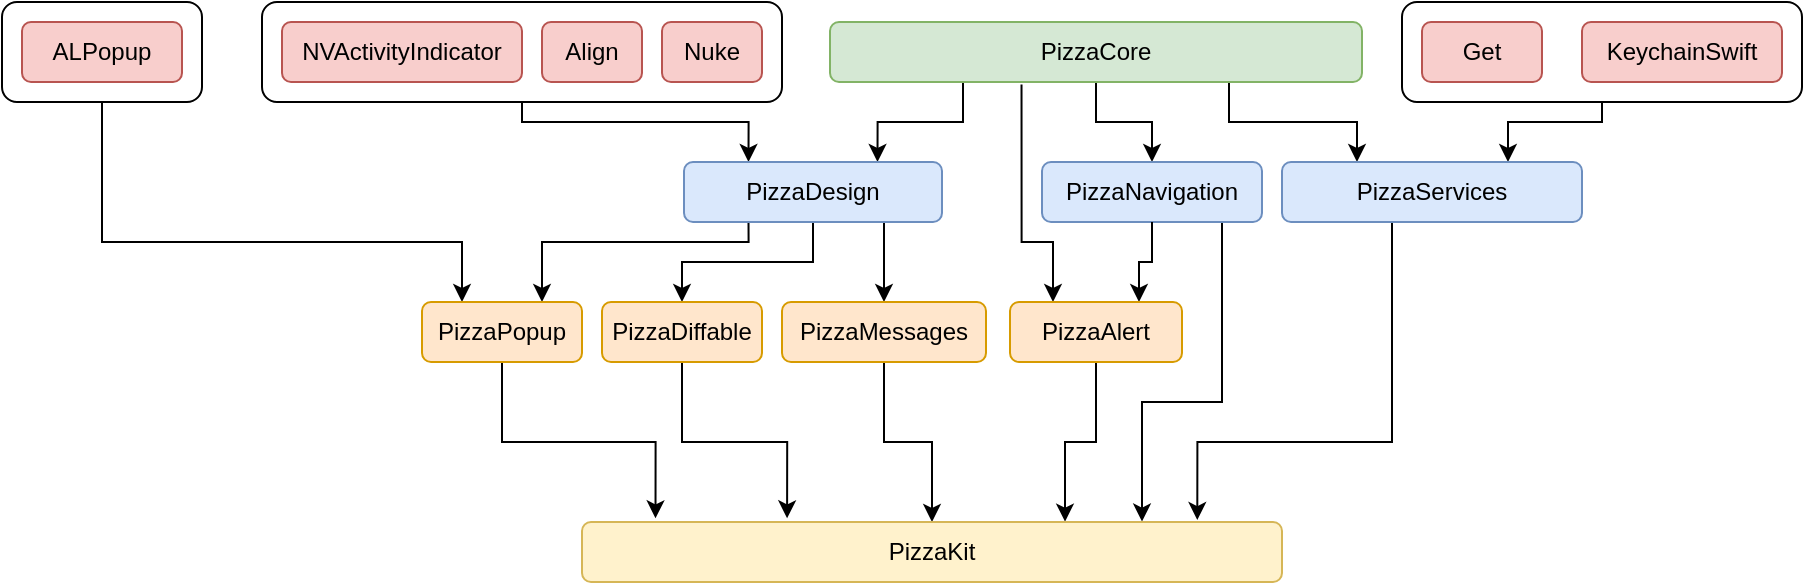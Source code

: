<mxfile version="20.8.5" type="device"><diagram id="Z2M4KqjBDWy2rEkrfT4u" name="Страница 1"><mxGraphModel dx="1682" dy="508" grid="1" gridSize="10" guides="1" tooltips="1" connect="1" arrows="1" fold="1" page="1" pageScale="1" pageWidth="827" pageHeight="1169" math="0" shadow="0"><root><mxCell id="0"/><mxCell id="1" parent="0"/><mxCell id="eZfpJ5O-ILhCXWeTk2KZ-28" style="edgeStyle=orthogonalEdgeStyle;rounded=0;orthogonalLoop=1;jettySize=auto;html=1;entryX=0.25;entryY=0;entryDx=0;entryDy=0;" parent="1" source="eZfpJ5O-ILhCXWeTk2KZ-27" target="eZfpJ5O-ILhCXWeTk2KZ-20" edge="1"><mxGeometry relative="1" as="geometry"><Array as="points"><mxPoint x="-10" y="210"/><mxPoint x="170" y="210"/></Array></mxGeometry></mxCell><mxCell id="eZfpJ5O-ILhCXWeTk2KZ-27" value="" style="rounded=1;whiteSpace=wrap;html=1;" parent="1" vertex="1"><mxGeometry x="-60" y="90" width="100" height="50" as="geometry"/></mxCell><mxCell id="eZfpJ5O-ILhCXWeTk2KZ-16" style="edgeStyle=orthogonalEdgeStyle;rounded=0;orthogonalLoop=1;jettySize=auto;html=1;exitX=0.5;exitY=1;exitDx=0;exitDy=0;entryX=0.75;entryY=0;entryDx=0;entryDy=0;" parent="1" source="eZfpJ5O-ILhCXWeTk2KZ-15" target="eZfpJ5O-ILhCXWeTk2KZ-7" edge="1"><mxGeometry relative="1" as="geometry"><Array as="points"><mxPoint x="740" y="150"/><mxPoint x="693" y="150"/><mxPoint x="693" y="170"/></Array></mxGeometry></mxCell><mxCell id="eZfpJ5O-ILhCXWeTk2KZ-15" value="" style="rounded=1;whiteSpace=wrap;html=1;" parent="1" vertex="1"><mxGeometry x="640" y="90" width="200" height="50" as="geometry"/></mxCell><mxCell id="eZfpJ5O-ILhCXWeTk2KZ-10" style="edgeStyle=orthogonalEdgeStyle;rounded=0;orthogonalLoop=1;jettySize=auto;html=1;entryX=0.25;entryY=0;entryDx=0;entryDy=0;" parent="1" source="eZfpJ5O-ILhCXWeTk2KZ-9" target="eZfpJ5O-ILhCXWeTk2KZ-2" edge="1"><mxGeometry relative="1" as="geometry"><Array as="points"><mxPoint x="200" y="150"/><mxPoint x="313" y="150"/></Array></mxGeometry></mxCell><mxCell id="eZfpJ5O-ILhCXWeTk2KZ-9" value="" style="rounded=1;whiteSpace=wrap;html=1;" parent="1" vertex="1"><mxGeometry x="70" y="90" width="260" height="50" as="geometry"/></mxCell><mxCell id="eZfpJ5O-ILhCXWeTk2KZ-11" style="edgeStyle=orthogonalEdgeStyle;rounded=0;orthogonalLoop=1;jettySize=auto;html=1;exitX=0.25;exitY=1;exitDx=0;exitDy=0;entryX=0.75;entryY=0;entryDx=0;entryDy=0;" parent="1" source="eZfpJ5O-ILhCXWeTk2KZ-1" target="eZfpJ5O-ILhCXWeTk2KZ-2" edge="1"><mxGeometry relative="1" as="geometry"/></mxCell><mxCell id="eZfpJ5O-ILhCXWeTk2KZ-12" style="edgeStyle=orthogonalEdgeStyle;rounded=0;orthogonalLoop=1;jettySize=auto;html=1;exitX=0.5;exitY=1;exitDx=0;exitDy=0;entryX=0.5;entryY=0;entryDx=0;entryDy=0;" parent="1" source="eZfpJ5O-ILhCXWeTk2KZ-1" target="eZfpJ5O-ILhCXWeTk2KZ-6" edge="1"><mxGeometry relative="1" as="geometry"/></mxCell><mxCell id="eZfpJ5O-ILhCXWeTk2KZ-13" style="edgeStyle=orthogonalEdgeStyle;rounded=0;orthogonalLoop=1;jettySize=auto;html=1;exitX=0.75;exitY=1;exitDx=0;exitDy=0;entryX=0.25;entryY=0;entryDx=0;entryDy=0;" parent="1" source="eZfpJ5O-ILhCXWeTk2KZ-1" target="eZfpJ5O-ILhCXWeTk2KZ-7" edge="1"><mxGeometry relative="1" as="geometry"/></mxCell><mxCell id="eZfpJ5O-ILhCXWeTk2KZ-1" value="PizzaCore" style="rounded=1;whiteSpace=wrap;html=1;fillColor=#d5e8d4;strokeColor=#82b366;" parent="1" vertex="1"><mxGeometry x="354" y="100" width="266" height="30" as="geometry"/></mxCell><mxCell id="eZfpJ5O-ILhCXWeTk2KZ-22" style="edgeStyle=orthogonalEdgeStyle;rounded=0;orthogonalLoop=1;jettySize=auto;html=1;exitX=0.75;exitY=1;exitDx=0;exitDy=0;entryX=0.5;entryY=0;entryDx=0;entryDy=0;" parent="1" source="eZfpJ5O-ILhCXWeTk2KZ-2" target="eZfpJ5O-ILhCXWeTk2KZ-19" edge="1"><mxGeometry relative="1" as="geometry"><Array as="points"><mxPoint x="381" y="200"/></Array></mxGeometry></mxCell><mxCell id="eZfpJ5O-ILhCXWeTk2KZ-23" style="edgeStyle=orthogonalEdgeStyle;rounded=0;orthogonalLoop=1;jettySize=auto;html=1;entryX=0.5;entryY=0;entryDx=0;entryDy=0;" parent="1" source="eZfpJ5O-ILhCXWeTk2KZ-2" target="eZfpJ5O-ILhCXWeTk2KZ-21" edge="1"><mxGeometry relative="1" as="geometry"/></mxCell><mxCell id="eZfpJ5O-ILhCXWeTk2KZ-25" style="edgeStyle=orthogonalEdgeStyle;rounded=0;orthogonalLoop=1;jettySize=auto;html=1;exitX=0.25;exitY=1;exitDx=0;exitDy=0;entryX=0.75;entryY=0;entryDx=0;entryDy=0;" parent="1" source="eZfpJ5O-ILhCXWeTk2KZ-2" target="eZfpJ5O-ILhCXWeTk2KZ-20" edge="1"><mxGeometry relative="1" as="geometry"><Array as="points"><mxPoint x="313" y="210"/><mxPoint x="210" y="210"/></Array></mxGeometry></mxCell><mxCell id="eZfpJ5O-ILhCXWeTk2KZ-2" value="PizzaDesign" style="rounded=1;whiteSpace=wrap;html=1;fillColor=#dae8fc;strokeColor=#6c8ebf;" parent="1" vertex="1"><mxGeometry x="281" y="170" width="129" height="30" as="geometry"/></mxCell><mxCell id="eZfpJ5O-ILhCXWeTk2KZ-3" value="NVActivityIndicator" style="rounded=1;whiteSpace=wrap;html=1;fillColor=#f8cecc;strokeColor=#b85450;" parent="1" vertex="1"><mxGeometry x="80" y="100" width="120" height="30" as="geometry"/></mxCell><mxCell id="eZfpJ5O-ILhCXWeTk2KZ-4" value="Align" style="rounded=1;whiteSpace=wrap;html=1;fillColor=#f8cecc;strokeColor=#b85450;" parent="1" vertex="1"><mxGeometry x="210" y="100" width="50" height="30" as="geometry"/></mxCell><mxCell id="eZfpJ5O-ILhCXWeTk2KZ-5" value="Nuke" style="rounded=1;whiteSpace=wrap;html=1;fillColor=#f8cecc;strokeColor=#b85450;" parent="1" vertex="1"><mxGeometry x="270" y="100" width="50" height="30" as="geometry"/></mxCell><mxCell id="waBmTl-Nh51bhGBEgghs-4" style="edgeStyle=orthogonalEdgeStyle;rounded=0;orthogonalLoop=1;jettySize=auto;html=1;entryX=0.802;entryY=-0.006;entryDx=0;entryDy=0;entryPerimeter=0;" parent="1" source="eZfpJ5O-ILhCXWeTk2KZ-6" target="eZfpJ5O-ILhCXWeTk2KZ-31" edge="1"><mxGeometry relative="1" as="geometry"><Array as="points"><mxPoint x="550" y="290"/><mxPoint x="510" y="290"/><mxPoint x="510" y="350"/></Array></mxGeometry></mxCell><mxCell id="eZfpJ5O-ILhCXWeTk2KZ-6" value="PizzaNavigation" style="rounded=1;whiteSpace=wrap;html=1;fillColor=#dae8fc;strokeColor=#6c8ebf;" parent="1" vertex="1"><mxGeometry x="460" y="170" width="110" height="30" as="geometry"/></mxCell><mxCell id="eZfpJ5O-ILhCXWeTk2KZ-36" style="edgeStyle=orthogonalEdgeStyle;rounded=0;orthogonalLoop=1;jettySize=auto;html=1;entryX=0.879;entryY=-0.033;entryDx=0;entryDy=0;entryPerimeter=0;" parent="1" source="eZfpJ5O-ILhCXWeTk2KZ-7" target="eZfpJ5O-ILhCXWeTk2KZ-31" edge="1"><mxGeometry relative="1" as="geometry"><Array as="points"><mxPoint x="635" y="310"/><mxPoint x="538" y="310"/></Array></mxGeometry></mxCell><mxCell id="eZfpJ5O-ILhCXWeTk2KZ-7" value="PizzaServices" style="rounded=1;whiteSpace=wrap;html=1;fillColor=#dae8fc;strokeColor=#6c8ebf;" parent="1" vertex="1"><mxGeometry x="580" y="170" width="150" height="30" as="geometry"/></mxCell><mxCell id="eZfpJ5O-ILhCXWeTk2KZ-8" value="Get" style="rounded=1;whiteSpace=wrap;html=1;fillColor=#f8cecc;strokeColor=#b85450;" parent="1" vertex="1"><mxGeometry x="650" y="100" width="60" height="30" as="geometry"/></mxCell><mxCell id="eZfpJ5O-ILhCXWeTk2KZ-14" value="KeychainSwift" style="rounded=1;whiteSpace=wrap;html=1;fillColor=#f8cecc;strokeColor=#b85450;" parent="1" vertex="1"><mxGeometry x="730" y="100" width="100" height="30" as="geometry"/></mxCell><mxCell id="eZfpJ5O-ILhCXWeTk2KZ-35" style="edgeStyle=orthogonalEdgeStyle;rounded=0;orthogonalLoop=1;jettySize=auto;html=1;entryX=0.69;entryY=-0.006;entryDx=0;entryDy=0;entryPerimeter=0;" parent="1" source="eZfpJ5O-ILhCXWeTk2KZ-17" target="eZfpJ5O-ILhCXWeTk2KZ-31" edge="1"><mxGeometry relative="1" as="geometry"/></mxCell><mxCell id="swiTiJOHV6x3LQnL2LTx-1" style="edgeStyle=orthogonalEdgeStyle;rounded=0;orthogonalLoop=1;jettySize=auto;html=1;exitX=0.25;exitY=0;exitDx=0;exitDy=0;entryX=0.36;entryY=1.04;entryDx=0;entryDy=0;entryPerimeter=0;startArrow=classic;startFill=1;endArrow=none;endFill=0;" edge="1" parent="1" source="eZfpJ5O-ILhCXWeTk2KZ-17" target="eZfpJ5O-ILhCXWeTk2KZ-1"><mxGeometry relative="1" as="geometry"><Array as="points"><mxPoint x="466" y="210"/><mxPoint x="450" y="210"/></Array></mxGeometry></mxCell><mxCell id="swiTiJOHV6x3LQnL2LTx-3" style="edgeStyle=orthogonalEdgeStyle;rounded=0;orthogonalLoop=1;jettySize=auto;html=1;exitX=0.75;exitY=0;exitDx=0;exitDy=0;entryX=0.5;entryY=1;entryDx=0;entryDy=0;startArrow=classic;startFill=1;endArrow=none;endFill=0;" edge="1" parent="1" source="eZfpJ5O-ILhCXWeTk2KZ-17" target="eZfpJ5O-ILhCXWeTk2KZ-6"><mxGeometry relative="1" as="geometry"><Array as="points"><mxPoint x="509" y="220"/><mxPoint x="515" y="220"/></Array></mxGeometry></mxCell><mxCell id="eZfpJ5O-ILhCXWeTk2KZ-17" value="PizzaAlert" style="rounded=1;whiteSpace=wrap;html=1;fillColor=#ffe6cc;strokeColor=#d79b00;" parent="1" vertex="1"><mxGeometry x="444" y="240" width="86" height="30" as="geometry"/></mxCell><mxCell id="eZfpJ5O-ILhCXWeTk2KZ-34" style="edgeStyle=orthogonalEdgeStyle;rounded=0;orthogonalLoop=1;jettySize=auto;html=1;entryX=0.5;entryY=0;entryDx=0;entryDy=0;" parent="1" source="eZfpJ5O-ILhCXWeTk2KZ-19" target="eZfpJ5O-ILhCXWeTk2KZ-31" edge="1"><mxGeometry relative="1" as="geometry"/></mxCell><mxCell id="eZfpJ5O-ILhCXWeTk2KZ-19" value="PizzaMessages" style="rounded=1;whiteSpace=wrap;html=1;fillColor=#ffe6cc;strokeColor=#d79b00;" parent="1" vertex="1"><mxGeometry x="330" y="240" width="102" height="30" as="geometry"/></mxCell><mxCell id="eZfpJ5O-ILhCXWeTk2KZ-32" style="edgeStyle=orthogonalEdgeStyle;rounded=0;orthogonalLoop=1;jettySize=auto;html=1;exitX=0.5;exitY=1;exitDx=0;exitDy=0;entryX=0.105;entryY=-0.061;entryDx=0;entryDy=0;entryPerimeter=0;" parent="1" source="eZfpJ5O-ILhCXWeTk2KZ-20" target="eZfpJ5O-ILhCXWeTk2KZ-31" edge="1"><mxGeometry relative="1" as="geometry"/></mxCell><mxCell id="eZfpJ5O-ILhCXWeTk2KZ-20" value="PizzaPopup" style="rounded=1;whiteSpace=wrap;html=1;fillColor=#ffe6cc;strokeColor=#d79b00;" parent="1" vertex="1"><mxGeometry x="150" y="240" width="80" height="30" as="geometry"/></mxCell><mxCell id="eZfpJ5O-ILhCXWeTk2KZ-33" style="edgeStyle=orthogonalEdgeStyle;rounded=0;orthogonalLoop=1;jettySize=auto;html=1;entryX=0.293;entryY=-0.061;entryDx=0;entryDy=0;entryPerimeter=0;" parent="1" source="eZfpJ5O-ILhCXWeTk2KZ-21" target="eZfpJ5O-ILhCXWeTk2KZ-31" edge="1"><mxGeometry relative="1" as="geometry"/></mxCell><mxCell id="eZfpJ5O-ILhCXWeTk2KZ-21" value="PizzaDiffable" style="rounded=1;whiteSpace=wrap;html=1;fillColor=#ffe6cc;strokeColor=#d79b00;" parent="1" vertex="1"><mxGeometry x="240" y="240" width="80" height="30" as="geometry"/></mxCell><mxCell id="eZfpJ5O-ILhCXWeTk2KZ-26" value="ALPopup" style="rounded=1;whiteSpace=wrap;html=1;fillColor=#f8cecc;strokeColor=#b85450;" parent="1" vertex="1"><mxGeometry x="-50" y="100" width="80" height="30" as="geometry"/></mxCell><mxCell id="eZfpJ5O-ILhCXWeTk2KZ-31" value="PizzaKit" style="rounded=1;whiteSpace=wrap;html=1;fillColor=#fff2cc;strokeColor=#d6b656;" parent="1" vertex="1"><mxGeometry x="230" y="350" width="350" height="30" as="geometry"/></mxCell></root></mxGraphModel></diagram></mxfile>